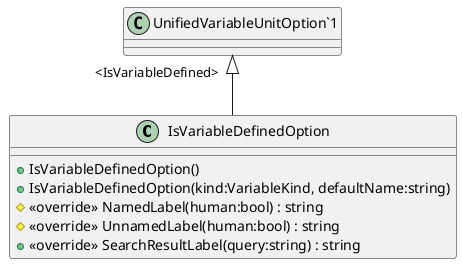 @startuml
class IsVariableDefinedOption {
    + IsVariableDefinedOption()
    + IsVariableDefinedOption(kind:VariableKind, defaultName:string)
    # <<override>> NamedLabel(human:bool) : string
    # <<override>> UnnamedLabel(human:bool) : string
    + <<override>> SearchResultLabel(query:string) : string
}
"UnifiedVariableUnitOption`1" "<IsVariableDefined>" <|-- IsVariableDefinedOption
@enduml

